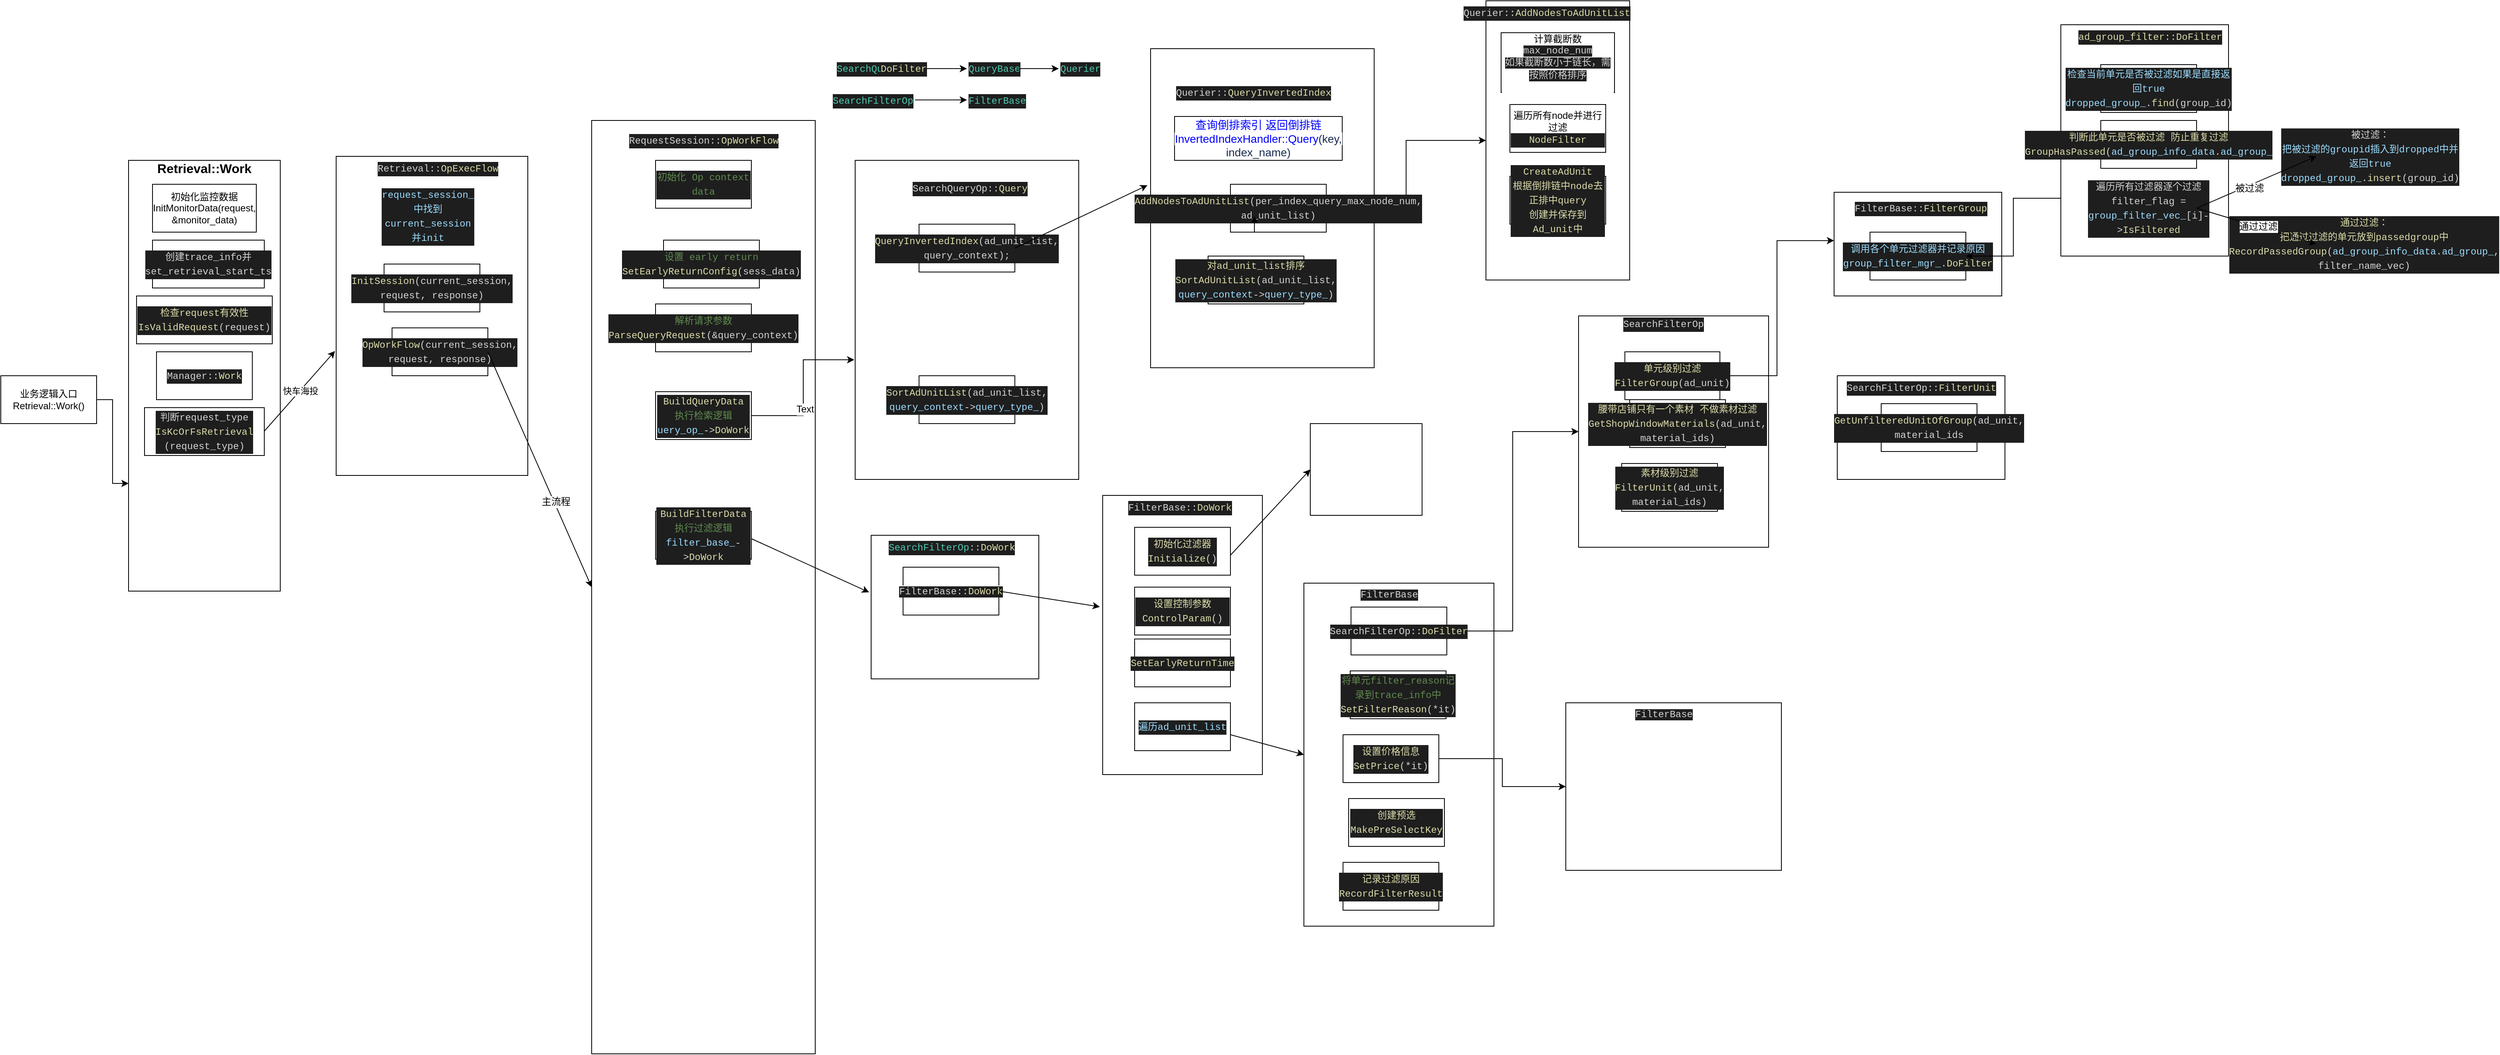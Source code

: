 <mxfile version="14.8.5" type="github">
  <diagram id="fSXPAvS_0HtlhsTnWap3" name="Page-1">
    <mxGraphModel dx="1694" dy="2130" grid="1" gridSize="10" guides="1" tooltips="1" connect="1" arrows="1" fold="1" page="1" pageScale="1" pageWidth="827" pageHeight="1169" math="0" shadow="0">
      <root>
        <mxCell id="0" />
        <mxCell id="1" parent="0" />
        <mxCell id="VrwYCYPsPFH6yjrBo08u-82" value="" style="rounded=0;whiteSpace=wrap;html=1;labelBackgroundColor=#ffffff;fontSize=12;fontColor=#000000;strokeColor=#000000;verticalAlign=middle;" vertex="1" parent="1">
          <mxGeometry x="1400" y="410" width="200" height="350" as="geometry" />
        </mxCell>
        <mxCell id="VrwYCYPsPFH6yjrBo08u-50" value="&lt;div style=&quot;color: rgb(212 , 212 , 212) ; background-color: rgb(30 , 30 , 30) ; font-family: &amp;#34;menlo&amp;#34; , &amp;#34;monaco&amp;#34; , &amp;#34;courier new&amp;#34; , monospace ; font-weight: normal ; font-size: 12px ; line-height: 18px&quot;&gt;&lt;br&gt;&lt;/div&gt;" style="rounded=0;whiteSpace=wrap;html=1;fontSize=12;fontColor=#FFFFFF;strokeColor=#000000;verticalAlign=middle;" vertex="1" parent="1">
          <mxGeometry x="1460" y="-150" width="280" height="400" as="geometry" />
        </mxCell>
        <mxCell id="VrwYCYPsPFH6yjrBo08u-45" value="&lt;div style=&quot;color: rgb(212 , 212 , 212) ; background-color: rgb(30 , 30 , 30) ; font-family: &amp;#34;menlo&amp;#34; , &amp;#34;monaco&amp;#34; , &amp;#34;courier new&amp;#34; , monospace ; font-weight: normal ; font-size: 12px ; line-height: 18px&quot;&gt;&lt;br&gt;&lt;/div&gt;" style="rounded=0;whiteSpace=wrap;html=1;fontSize=12;fontColor=#FFFFFF;strokeColor=#000000;verticalAlign=middle;" vertex="1" parent="1">
          <mxGeometry x="1090" y="-10" width="280" height="400" as="geometry" />
        </mxCell>
        <mxCell id="VrwYCYPsPFH6yjrBo08u-34" value="&lt;div style=&quot;color: rgb(212 , 212 , 212) ; background-color: rgb(30 , 30 , 30) ; font-family: &amp;#34;menlo&amp;#34; , &amp;#34;monaco&amp;#34; , &amp;#34;courier new&amp;#34; , monospace ; font-weight: normal ; font-size: 12px ; line-height: 18px&quot;&gt;&lt;br&gt;&lt;/div&gt;" style="rounded=0;whiteSpace=wrap;html=1;fontSize=12;fontColor=#FFFFFF;strokeColor=#000000;verticalAlign=middle;" vertex="1" parent="1">
          <mxGeometry x="760" y="-60" width="280" height="1170" as="geometry" />
        </mxCell>
        <mxCell id="VrwYCYPsPFH6yjrBo08u-28" value="" style="rounded=0;whiteSpace=wrap;html=1;fontSize=12;fontColor=#FFFFFF;strokeColor=#000000;verticalAlign=middle;" vertex="1" parent="1">
          <mxGeometry x="440" y="-15" width="240" height="400" as="geometry" />
        </mxCell>
        <mxCell id="VrwYCYPsPFH6yjrBo08u-9" value="" style="rounded=0;whiteSpace=wrap;html=1;fontSize=12;fontColor=#FFFFFF;strokeColor=#000000;verticalAlign=middle;" vertex="1" parent="1">
          <mxGeometry x="180" y="-10" width="190" height="540" as="geometry" />
        </mxCell>
        <mxCell id="VrwYCYPsPFH6yjrBo08u-17" style="edgeStyle=orthogonalEdgeStyle;rounded=0;orthogonalLoop=1;jettySize=auto;html=1;exitX=1;exitY=0.5;exitDx=0;exitDy=0;entryX=0;entryY=0.75;entryDx=0;entryDy=0;fontSize=12;fontColor=#FFFFFF;" edge="1" parent="1" source="VrwYCYPsPFH6yjrBo08u-2" target="VrwYCYPsPFH6yjrBo08u-9">
          <mxGeometry relative="1" as="geometry" />
        </mxCell>
        <mxCell id="VrwYCYPsPFH6yjrBo08u-2" value="业务逻辑入口&lt;br&gt;Retrieval::Work()" style="rounded=0;whiteSpace=wrap;html=1;" vertex="1" parent="1">
          <mxGeometry x="20" y="260" width="120" height="60" as="geometry" />
        </mxCell>
        <mxCell id="VrwYCYPsPFH6yjrBo08u-3" value="初始化监控数据InitMonitorData(request, &amp;monitor_data)" style="rounded=0;whiteSpace=wrap;fontStyle=0;verticalAlign=middle;fontSize=12;" vertex="1" parent="1">
          <mxGeometry x="210" y="20" width="130" height="60" as="geometry" />
        </mxCell>
        <mxCell id="VrwYCYPsPFH6yjrBo08u-4" value="&lt;div style=&quot;color: rgb(212 , 212 , 212) ; background-color: rgb(30 , 30 , 30) ; font-family: &amp;#34;menlo&amp;#34; , &amp;#34;monaco&amp;#34; , &amp;#34;courier new&amp;#34; , monospace ; font-weight: normal ; font-size: 12px ; line-height: 18px&quot;&gt;&lt;div&gt;&lt;span style=&quot;color: #d4d4d4&quot;&gt;创建trace_info并set_retrieval_start_ts&lt;/span&gt;&lt;/div&gt;&lt;/div&gt;" style="rounded=0;whiteSpace=wrap;html=1;fontSize=12;fontColor=#FFFFFF;strokeColor=#000000;verticalAlign=middle;" vertex="1" parent="1">
          <mxGeometry x="210" y="90" width="140" height="60" as="geometry" />
        </mxCell>
        <mxCell id="VrwYCYPsPFH6yjrBo08u-5" value="&lt;div style=&quot;background-color: rgb(30 , 30 , 30) ; font-family: &amp;#34;menlo&amp;#34; , &amp;#34;monaco&amp;#34; , &amp;#34;courier new&amp;#34; , monospace ; font-weight: normal ; font-size: 12px ; line-height: 18px ; color: rgb(212 , 212 , 212)&quot;&gt;&lt;div&gt;&lt;span style=&quot;color: #dcdcaa&quot;&gt;检查request有效性IsValidRequest&lt;/span&gt;&lt;span style=&quot;color: #d4d4d4&quot;&gt;(request)&lt;/span&gt;&lt;/div&gt;&lt;/div&gt;" style="rounded=0;whiteSpace=wrap;html=1;fontSize=12;fontColor=#FFFFFF;strokeColor=#000000;verticalAlign=middle;" vertex="1" parent="1">
          <mxGeometry x="190" y="160" width="170" height="60" as="geometry" />
        </mxCell>
        <mxCell id="VrwYCYPsPFH6yjrBo08u-6" value="&lt;meta charset=&quot;utf-8&quot;&gt;&lt;div style=&quot;color: rgb(212, 212, 212); background-color: rgb(30, 30, 30); font-family: menlo, monaco, &amp;quot;courier new&amp;quot;, monospace; font-weight: normal; font-size: 12px; line-height: 18px;&quot;&gt;&lt;div&gt;&lt;span style=&quot;color: #d4d4d4&quot;&gt;Manager::&lt;/span&gt;&lt;span style=&quot;color: #dcdcaa&quot;&gt;Work&lt;/span&gt;&lt;/div&gt;&lt;/div&gt;" style="rounded=0;whiteSpace=wrap;html=1;fontSize=12;fontColor=#FFFFFF;strokeColor=#000000;verticalAlign=middle;" vertex="1" parent="1">
          <mxGeometry x="215" y="230" width="120" height="60" as="geometry" />
        </mxCell>
        <mxCell id="VrwYCYPsPFH6yjrBo08u-7" value="&lt;div style=&quot;color: rgb(212 , 212 , 212) ; background-color: rgb(30 , 30 , 30) ; font-family: &amp;#34;menlo&amp;#34; , &amp;#34;monaco&amp;#34; , &amp;#34;courier new&amp;#34; , monospace ; font-weight: normal ; font-size: 12px ; line-height: 18px&quot;&gt;&lt;div&gt;&lt;span style=&quot;font-family: &amp;#34;menlo&amp;#34; , &amp;#34;monaco&amp;#34; , &amp;#34;courier new&amp;#34; , monospace&quot;&gt;判断request_type&lt;/span&gt;&lt;/div&gt;&lt;div&gt;&lt;span style=&quot;color: #dcdcaa&quot;&gt;IsKcOrFsRetrieval&lt;/span&gt;&lt;/div&gt;&lt;div&gt;&lt;span style=&quot;color: #d4d4d4&quot;&gt;(request_type)&lt;/span&gt;&lt;/div&gt;&lt;/div&gt;" style="rounded=0;whiteSpace=wrap;html=1;fontSize=12;fontColor=#FFFFFF;strokeColor=#000000;verticalAlign=middle;" vertex="1" parent="1">
          <mxGeometry x="200" y="300" width="150" height="60" as="geometry" />
        </mxCell>
        <mxCell id="VrwYCYPsPFH6yjrBo08u-8" value="&lt;div style=&quot;color: rgb(212 , 212 , 212) ; background-color: rgb(30 , 30 , 30) ; font-family: &amp;#34;menlo&amp;#34; , &amp;#34;monaco&amp;#34; , &amp;#34;courier new&amp;#34; , monospace ; font-weight: normal ; font-size: 12px ; line-height: 18px&quot;&gt;&lt;div&gt;&lt;span style=&quot;color: #9cdcfe&quot;&gt;request_session_中找到&lt;/span&gt;&lt;span style=&quot;color: rgb(156 , 220 , 254) ; font-family: &amp;#34;menlo&amp;#34; , &amp;#34;monaco&amp;#34; , &amp;#34;courier new&amp;#34; , monospace&quot;&gt;current_session并init&lt;/span&gt;&lt;/div&gt;&lt;/div&gt;" style="rounded=0;whiteSpace=wrap;html=1;fontSize=12;fontColor=#FFFFFF;strokeColor=#000000;verticalAlign=middle;" vertex="1" parent="1">
          <mxGeometry x="500" y="30" width="110" height="60" as="geometry" />
        </mxCell>
        <mxCell id="VrwYCYPsPFH6yjrBo08u-10" value="&lt;meta charset=&quot;utf-8&quot;&gt;&lt;div style=&quot;color: rgb(212, 212, 212); background-color: rgb(30, 30, 30); font-family: menlo, monaco, &amp;quot;courier new&amp;quot;, monospace; font-weight: normal; font-size: 12px; line-height: 18px;&quot;&gt;&lt;div&gt;&lt;span style=&quot;color: #608b4e&quot;&gt;初始化 Op context data&lt;/span&gt;&lt;/div&gt;&lt;/div&gt;" style="rounded=0;whiteSpace=wrap;html=1;fontSize=12;fontColor=#FFFFFF;strokeColor=#000000;verticalAlign=middle;" vertex="1" parent="1">
          <mxGeometry x="840" y="-10" width="120" height="60" as="geometry" />
        </mxCell>
        <mxCell id="VrwYCYPsPFH6yjrBo08u-11" value="&lt;div style=&quot;color: rgb(212 , 212 , 212) ; background-color: rgb(30 , 30 , 30) ; font-family: &amp;#34;menlo&amp;#34; , &amp;#34;monaco&amp;#34; , &amp;#34;courier new&amp;#34; , monospace ; font-weight: normal ; font-size: 12px ; line-height: 18px&quot;&gt;&lt;div&gt;&lt;span style=&quot;color: rgb(96 , 139 , 78) ; font-family: &amp;#34;menlo&amp;#34; , &amp;#34;monaco&amp;#34; , &amp;#34;courier new&amp;#34; , monospace&quot;&gt;设置 early return&lt;/span&gt;&lt;/div&gt;&lt;div&gt;&lt;span style=&quot;color: #dcdcaa&quot;&gt;SetEarlyReturnConfig&lt;/span&gt;&lt;span style=&quot;color: #d4d4d4&quot;&gt;(sess_data)&lt;/span&gt;&lt;/div&gt;&lt;/div&gt;" style="rounded=0;whiteSpace=wrap;html=1;fontSize=12;fontColor=#FFFFFF;strokeColor=#000000;verticalAlign=middle;" vertex="1" parent="1">
          <mxGeometry x="850" y="90" width="120" height="60" as="geometry" />
        </mxCell>
        <mxCell id="VrwYCYPsPFH6yjrBo08u-12" value="&lt;div style=&quot;color: rgb(212 , 212 , 212) ; background-color: rgb(30 , 30 , 30) ; font-family: &amp;#34;menlo&amp;#34; , &amp;#34;monaco&amp;#34; , &amp;#34;courier new&amp;#34; , monospace ; font-weight: normal ; font-size: 12px ; line-height: 18px&quot;&gt;&lt;div&gt;&lt;span style=&quot;color: rgb(96 , 139 , 78) ; font-family: &amp;#34;menlo&amp;#34; , &amp;#34;monaco&amp;#34; , &amp;#34;courier new&amp;#34; , monospace&quot;&gt;解析请求参数&lt;/span&gt;&lt;/div&gt;&lt;div&gt;&lt;span style=&quot;color: #dcdcaa&quot;&gt;ParseQueryRequest&lt;/span&gt;&lt;span style=&quot;color: #d4d4d4&quot;&gt;(&lt;/span&gt;&lt;span style=&quot;color: #d4d4d4&quot;&gt;&amp;amp;&lt;/span&gt;&lt;span style=&quot;color: #d4d4d4&quot;&gt;query_context)&lt;/span&gt;&lt;/div&gt;&lt;/div&gt;" style="rounded=0;whiteSpace=wrap;html=1;fontSize=12;fontColor=#FFFFFF;strokeColor=#000000;verticalAlign=middle;" vertex="1" parent="1">
          <mxGeometry x="840" y="170" width="120" height="60" as="geometry" />
        </mxCell>
        <mxCell id="VrwYCYPsPFH6yjrBo08u-14" value="" style="endArrow=classic;html=1;fontSize=12;fontColor=#FFFFFF;entryX=-0.006;entryY=0.61;entryDx=0;entryDy=0;entryPerimeter=0;" edge="1" parent="1" target="VrwYCYPsPFH6yjrBo08u-28">
          <mxGeometry relative="1" as="geometry">
            <mxPoint x="350" y="329.5" as="sourcePoint" />
            <mxPoint x="450" y="329.5" as="targetPoint" />
          </mxGeometry>
        </mxCell>
        <mxCell id="VrwYCYPsPFH6yjrBo08u-15" value="快车海投" style="edgeLabel;resizable=0;html=1;align=center;verticalAlign=middle;" connectable="0" vertex="1" parent="VrwYCYPsPFH6yjrBo08u-14">
          <mxGeometry relative="1" as="geometry" />
        </mxCell>
        <mxCell id="VrwYCYPsPFH6yjrBo08u-21" value="&lt;b&gt;&lt;font style=&quot;font-size: 16px&quot;&gt;Retrieval::Work&lt;/font&gt;&lt;/b&gt;" style="text;html=1;strokeColor=none;fillColor=none;align=center;verticalAlign=middle;whiteSpace=wrap;rounded=0;fontSize=12;fontColor=#000000;" vertex="1" parent="1">
          <mxGeometry x="195" y="-10" width="160" height="20" as="geometry" />
        </mxCell>
        <mxCell id="VrwYCYPsPFH6yjrBo08u-27" value="&lt;meta charset=&quot;utf-8&quot;&gt;&lt;div style=&quot;color: rgb(212, 212, 212); background-color: rgb(30, 30, 30); font-family: menlo, monaco, &amp;quot;courier new&amp;quot;, monospace; font-weight: normal; font-size: 12px; line-height: 18px;&quot;&gt;&lt;div&gt;&lt;span style=&quot;color: #d4d4d4&quot;&gt;Retrieval::&lt;/span&gt;&lt;span style=&quot;color: #dcdcaa&quot;&gt;OpExecFlow&lt;/span&gt;&lt;/div&gt;&lt;/div&gt;" style="text;whiteSpace=wrap;html=1;fontSize=12;fontColor=#000000;" vertex="1" parent="1">
          <mxGeometry x="490" y="-15" width="180" height="30" as="geometry" />
        </mxCell>
        <mxCell id="VrwYCYPsPFH6yjrBo08u-31" value="&lt;div style=&quot;color: rgb(212 , 212 , 212) ; background-color: rgb(30 , 30 , 30) ; font-family: &amp;#34;menlo&amp;#34; , &amp;#34;monaco&amp;#34; , &amp;#34;courier new&amp;#34; , monospace ; line-height: 18px&quot;&gt;&lt;span style=&quot;color: #dcdcaa&quot;&gt;InitSession&lt;/span&gt;(current_session, request, response)&lt;/div&gt;" style="rounded=0;whiteSpace=wrap;html=1;fontSize=12;fontColor=#000000;strokeColor=#000000;verticalAlign=middle;" vertex="1" parent="1">
          <mxGeometry x="500" y="120" width="120" height="60" as="geometry" />
        </mxCell>
        <mxCell id="VrwYCYPsPFH6yjrBo08u-32" value="&lt;div style=&quot;color: rgb(212 , 212 , 212) ; background-color: rgb(30 , 30 , 30) ; font-family: &amp;#34;menlo&amp;#34; , &amp;#34;monaco&amp;#34; , &amp;#34;courier new&amp;#34; , monospace ; line-height: 18px&quot;&gt;&lt;span style=&quot;color: #dcdcaa&quot;&gt;OpWorkFlow&lt;/span&gt;(current_session, request, response)&lt;/div&gt;" style="rounded=0;whiteSpace=wrap;html=1;fontSize=12;fontColor=#000000;strokeColor=#000000;verticalAlign=middle;" vertex="1" parent="1">
          <mxGeometry x="510" y="200" width="120" height="60" as="geometry" />
        </mxCell>
        <mxCell id="VrwYCYPsPFH6yjrBo08u-33" value="&lt;meta charset=&quot;utf-8&quot;&gt;&lt;div style=&quot;color: rgb(212, 212, 212); background-color: rgb(30, 30, 30); font-family: menlo, monaco, &amp;quot;courier new&amp;quot;, monospace; font-weight: normal; font-size: 12px; line-height: 18px;&quot;&gt;&lt;div&gt;&lt;span style=&quot;color: #d4d4d4&quot;&gt;RequestSession::&lt;/span&gt;&lt;span style=&quot;color: #dcdcaa&quot;&gt;OpWorkFlow&lt;/span&gt;&lt;/div&gt;&lt;/div&gt;" style="text;whiteSpace=wrap;html=1;fontSize=12;fontColor=#000000;" vertex="1" parent="1">
          <mxGeometry x="805" y="-50" width="210" height="30" as="geometry" />
        </mxCell>
        <mxCell id="VrwYCYPsPFH6yjrBo08u-35" value="" style="endArrow=classic;html=1;fontSize=12;fontColor=#000000;entryX=0;entryY=0.5;entryDx=0;entryDy=0;exitX=1;exitY=0.5;exitDx=0;exitDy=0;" edge="1" parent="1" source="VrwYCYPsPFH6yjrBo08u-32" target="VrwYCYPsPFH6yjrBo08u-34">
          <mxGeometry width="50" height="50" relative="1" as="geometry">
            <mxPoint x="635" y="240" as="sourcePoint" />
            <mxPoint x="685" y="190" as="targetPoint" />
          </mxGeometry>
        </mxCell>
        <mxCell id="VrwYCYPsPFH6yjrBo08u-37" value="主流程" style="edgeLabel;html=1;align=center;verticalAlign=middle;resizable=0;points=[];fontSize=12;fontColor=#000000;" vertex="1" connectable="0" parent="VrwYCYPsPFH6yjrBo08u-35">
          <mxGeometry x="0.28" y="2" relative="1" as="geometry">
            <mxPoint as="offset" />
          </mxGeometry>
        </mxCell>
        <mxCell id="VrwYCYPsPFH6yjrBo08u-38" value="&lt;meta charset=&quot;utf-8&quot;&gt;&lt;div style=&quot;color: rgb(212, 212, 212); background-color: rgb(30, 30, 30); font-family: menlo, monaco, &amp;quot;courier new&amp;quot;, monospace; font-weight: normal; font-size: 12px; line-height: 18px;&quot;&gt;&lt;div&gt;&lt;span style=&quot;color: #4ec9b0&quot;&gt;QueryBase&lt;/span&gt;&lt;/div&gt;&lt;/div&gt;" style="text;whiteSpace=wrap;html=1;fontSize=12;fontColor=#000000;" vertex="1" parent="1">
          <mxGeometry x="1230" y="-140" width="65" height="30" as="geometry" />
        </mxCell>
        <mxCell id="VrwYCYPsPFH6yjrBo08u-39" value="&lt;meta charset=&quot;utf-8&quot;&gt;&lt;div style=&quot;color: rgb(212, 212, 212); background-color: rgb(30, 30, 30); font-family: menlo, monaco, &amp;quot;courier new&amp;quot;, monospace; font-weight: normal; font-size: 12px; line-height: 18px;&quot;&gt;&lt;div&gt;&lt;span style=&quot;color: #4ec9b0&quot;&gt;Querier&lt;/span&gt;&lt;/div&gt;&lt;/div&gt;" style="text;whiteSpace=wrap;html=1;fontSize=12;fontColor=#000000;" vertex="1" parent="1">
          <mxGeometry x="1345" y="-140" width="80" height="30" as="geometry" />
        </mxCell>
        <mxCell id="VrwYCYPsPFH6yjrBo08u-40" value="&lt;meta charset=&quot;utf-8&quot;&gt;&lt;div style=&quot;color: rgb(212, 212, 212); background-color: rgb(30, 30, 30); font-family: menlo, monaco, &amp;quot;courier new&amp;quot;, monospace; font-weight: normal; font-size: 12px; line-height: 18px;&quot;&gt;&lt;div&gt;&lt;span style=&quot;color: #4ec9b0&quot;&gt;SearchQueryOp&lt;/span&gt;&lt;/div&gt;&lt;/div&gt;" style="text;whiteSpace=wrap;html=1;fontSize=12;fontColor=#000000;" vertex="1" parent="1">
          <mxGeometry x="1065" y="-140" width="100" height="30" as="geometry" />
        </mxCell>
        <mxCell id="VrwYCYPsPFH6yjrBo08u-42" value="" style="endArrow=classic;html=1;fontSize=12;fontColor=#000000;" edge="1" parent="1" source="VrwYCYPsPFH6yjrBo08u-40" target="VrwYCYPsPFH6yjrBo08u-38">
          <mxGeometry width="50" height="50" relative="1" as="geometry">
            <mxPoint x="1195" y="-100" as="sourcePoint" />
            <mxPoint x="1235" y="-130" as="targetPoint" />
          </mxGeometry>
        </mxCell>
        <mxCell id="VrwYCYPsPFH6yjrBo08u-43" value="" style="endArrow=classic;html=1;fontSize=12;fontColor=#000000;entryX=0;entryY=0.5;entryDx=0;entryDy=0;exitX=1;exitY=0.5;exitDx=0;exitDy=0;" edge="1" parent="1" source="VrwYCYPsPFH6yjrBo08u-38" target="VrwYCYPsPFH6yjrBo08u-39">
          <mxGeometry width="50" height="50" relative="1" as="geometry">
            <mxPoint x="1175" y="-115" as="sourcePoint" />
            <mxPoint x="1240" y="-115" as="targetPoint" />
            <Array as="points" />
          </mxGeometry>
        </mxCell>
        <mxCell id="VrwYCYPsPFH6yjrBo08u-44" value="&lt;meta charset=&quot;utf-8&quot;&gt;&lt;div style=&quot;color: rgb(212, 212, 212); background-color: rgb(30, 30, 30); font-family: menlo, monaco, &amp;quot;courier new&amp;quot;, monospace; font-weight: normal; font-size: 12px; line-height: 18px;&quot;&gt;&lt;div&gt;&lt;span style=&quot;color: #d4d4d4&quot;&gt;SearchQueryOp::&lt;/span&gt;&lt;span style=&quot;color: #dcdcaa&quot;&gt;Query&lt;/span&gt;&lt;/div&gt;&lt;/div&gt;" style="text;whiteSpace=wrap;html=1;fontSize=12;fontColor=#000000;" vertex="1" parent="1">
          <mxGeometry x="1160" y="10" width="170" height="30" as="geometry" />
        </mxCell>
        <mxCell id="VrwYCYPsPFH6yjrBo08u-47" value="&lt;meta charset=&quot;utf-8&quot;&gt;&lt;div style=&quot;color: rgb(212, 212, 212); background-color: rgb(30, 30, 30); font-family: menlo, monaco, &amp;quot;courier new&amp;quot;, monospace; font-weight: normal; font-size: 12px; line-height: 18px;&quot;&gt;&lt;div&gt;&lt;span style=&quot;color: #dcdcaa&quot;&gt;QueryInvertedIndex&lt;/span&gt;&lt;span style=&quot;color: #d4d4d4&quot;&gt;(ad_unit_list, query_context);&lt;/span&gt;&lt;/div&gt;&lt;/div&gt;" style="rounded=0;whiteSpace=wrap;html=1;fontSize=12;fontColor=#000000;strokeColor=#000000;verticalAlign=middle;" vertex="1" parent="1">
          <mxGeometry x="1170" y="70" width="120" height="60" as="geometry" />
        </mxCell>
        <mxCell id="VrwYCYPsPFH6yjrBo08u-48" value="&lt;meta charset=&quot;utf-8&quot;&gt;&lt;div style=&quot;color: rgb(212, 212, 212); background-color: rgb(30, 30, 30); font-family: menlo, monaco, &amp;quot;courier new&amp;quot;, monospace; font-weight: normal; font-size: 12px; line-height: 18px;&quot;&gt;&lt;div&gt;&lt;span style=&quot;color: #d4d4d4&quot;&gt;Querier::&lt;/span&gt;&lt;span style=&quot;color: #dcdcaa&quot;&gt;QueryInvertedIndex&lt;/span&gt;&lt;/div&gt;&lt;/div&gt;" style="text;whiteSpace=wrap;html=1;fontSize=12;fontColor=#000000;" vertex="1" parent="1">
          <mxGeometry x="1490" y="-110" width="220" height="30" as="geometry" />
        </mxCell>
        <mxCell id="VrwYCYPsPFH6yjrBo08u-52" value="&lt;span style=&quot;font-size: 14px ; font-style: normal ; font-weight: 400 ; letter-spacing: normal ; text-align: left ; text-indent: 0px ; text-transform: none ; word-spacing: 0px ; background-color: rgb(255 , 255 , 255) ; color: rgb(0 , 0 , 255)&quot;&gt;查询倒排索引 返回倒排链&lt;br&gt;InvertedIndexHandler::Query&lt;/span&gt;&lt;span style=&quot;color: rgb(23 , 43 , 77) ; font-size: 14px ; font-style: normal ; font-weight: 400 ; letter-spacing: normal ; text-align: left ; text-indent: 0px ; text-transform: none ; word-spacing: 0px ; background-color: rgb(255 , 255 , 255) ; display: inline ; float: none&quot;&gt;(key, index_name)&lt;/span&gt;" style="rounded=0;whiteSpace=wrap;html=1;fontSize=12;fontColor=#000000;strokeColor=#000000;verticalAlign=middle;" vertex="1" parent="1">
          <mxGeometry x="1490" y="-65" width="210" height="55" as="geometry" />
        </mxCell>
        <mxCell id="VrwYCYPsPFH6yjrBo08u-66" style="edgeStyle=orthogonalEdgeStyle;rounded=0;orthogonalLoop=1;jettySize=auto;html=1;exitX=1;exitY=0.5;exitDx=0;exitDy=0;entryX=0;entryY=0.5;entryDx=0;entryDy=0;fontSize=12;fontColor=#000000;" edge="1" parent="1" source="VrwYCYPsPFH6yjrBo08u-53" target="VrwYCYPsPFH6yjrBo08u-60">
          <mxGeometry relative="1" as="geometry" />
        </mxCell>
        <mxCell id="VrwYCYPsPFH6yjrBo08u-53" value="&lt;div style=&quot;color: rgb(212 , 212 , 212) ; background-color: rgb(30 , 30 , 30) ; font-family: &amp;#34;menlo&amp;#34; , &amp;#34;monaco&amp;#34; , &amp;#34;courier new&amp;#34; , monospace ; font-weight: normal ; font-size: 12px ; line-height: 18px&quot;&gt;&lt;div style=&quot;font-family: &amp;#34;menlo&amp;#34; , &amp;#34;monaco&amp;#34; , &amp;#34;courier new&amp;#34; , monospace ; line-height: 18px&quot;&gt;&lt;span style=&quot;color: #dcdcaa&quot;&gt;AddNodesToAdUnitList&lt;/span&gt;(per_index_query_max_node_num, ad_unit_list)&lt;/div&gt;&lt;/div&gt;" style="rounded=0;whiteSpace=wrap;html=1;fontSize=12;fontColor=#000000;strokeColor=#000000;verticalAlign=middle;" vertex="1" parent="1">
          <mxGeometry x="1560" y="20" width="120" height="60" as="geometry" />
        </mxCell>
        <mxCell id="VrwYCYPsPFH6yjrBo08u-54" value="" style="endArrow=classic;html=1;fontSize=12;fontColor=#000000;entryX=-0.014;entryY=0.428;entryDx=0;entryDy=0;entryPerimeter=0;" edge="1" parent="1" target="VrwYCYPsPFH6yjrBo08u-50">
          <mxGeometry width="50" height="50" relative="1" as="geometry">
            <mxPoint x="1290" y="100" as="sourcePoint" />
            <mxPoint x="1340" y="50" as="targetPoint" />
          </mxGeometry>
        </mxCell>
        <mxCell id="VrwYCYPsPFH6yjrBo08u-56" value="&lt;meta charset=&quot;utf-8&quot;&gt;&lt;div style=&quot;color: rgb(212, 212, 212); background-color: rgb(30, 30, 30); font-family: menlo, monaco, &amp;quot;courier new&amp;quot;, monospace; font-weight: normal; font-size: 12px; line-height: 18px;&quot;&gt;&lt;div&gt;&lt;span style=&quot;color: #dcdcaa&quot;&gt;SortAdUnitList&lt;/span&gt;&lt;span style=&quot;color: #d4d4d4&quot;&gt;(ad_unit_list, &lt;/span&gt;&lt;span style=&quot;color: #9cdcfe&quot;&gt;query_context&lt;/span&gt;&lt;span style=&quot;color: #d4d4d4&quot;&gt;-&amp;gt;&lt;/span&gt;&lt;span style=&quot;color: #9cdcfe&quot;&gt;query_type_&lt;/span&gt;&lt;span style=&quot;color: #d4d4d4&quot;&gt;)&lt;/span&gt;&lt;/div&gt;&lt;/div&gt;" style="rounded=0;whiteSpace=wrap;html=1;fontSize=12;fontColor=#000000;strokeColor=#000000;verticalAlign=middle;" vertex="1" parent="1">
          <mxGeometry x="1170" y="260" width="120" height="60" as="geometry" />
        </mxCell>
        <mxCell id="VrwYCYPsPFH6yjrBo08u-60" value="" style="rounded=0;whiteSpace=wrap;html=1;labelBackgroundColor=#ffffff;fontSize=12;fontColor=#000000;strokeColor=#000000;verticalAlign=middle;" vertex="1" parent="1">
          <mxGeometry x="1880" y="-210" width="180" height="350" as="geometry" />
        </mxCell>
        <mxCell id="VrwYCYPsPFH6yjrBo08u-61" style="edgeStyle=orthogonalEdgeStyle;rounded=0;orthogonalLoop=1;jettySize=auto;html=1;exitX=0.5;exitY=1;exitDx=0;exitDy=0;entryX=0.25;entryY=0.667;entryDx=0;entryDy=0;entryPerimeter=0;fontSize=12;fontColor=#000000;" edge="1" parent="1" source="VrwYCYPsPFH6yjrBo08u-53" target="VrwYCYPsPFH6yjrBo08u-53">
          <mxGeometry relative="1" as="geometry" />
        </mxCell>
        <mxCell id="VrwYCYPsPFH6yjrBo08u-62" value="&lt;div style=&quot;color: rgb(212 , 212 , 212) ; background-color: rgb(30 , 30 , 30) ; font-family: &amp;#34;menlo&amp;#34; , &amp;#34;monaco&amp;#34; , &amp;#34;courier new&amp;#34; , monospace ; font-weight: normal ; font-size: 12px ; line-height: 18px&quot;&gt;&lt;div&gt;&lt;span style=&quot;color: #dcdcaa&quot;&gt;对ad_unit_list排序&lt;/span&gt;&lt;/div&gt;&lt;div&gt;&lt;span style=&quot;color: #dcdcaa&quot;&gt;SortAdUnitList&lt;/span&gt;&lt;span style=&quot;color: #d4d4d4&quot;&gt;(ad_unit_list, &lt;/span&gt;&lt;span style=&quot;color: #9cdcfe&quot;&gt;query_context&lt;/span&gt;&lt;span style=&quot;color: #d4d4d4&quot;&gt;-&amp;gt;&lt;/span&gt;&lt;span style=&quot;color: #9cdcfe&quot;&gt;query_type_&lt;/span&gt;&lt;span style=&quot;color: #d4d4d4&quot;&gt;)&lt;/span&gt;&lt;/div&gt;&lt;/div&gt;" style="rounded=0;whiteSpace=wrap;html=1;labelBackgroundColor=#ffffff;fontSize=12;fontColor=#000000;strokeColor=#000000;verticalAlign=middle;" vertex="1" parent="1">
          <mxGeometry x="1532" y="110" width="120" height="60" as="geometry" />
        </mxCell>
        <mxCell id="VrwYCYPsPFH6yjrBo08u-63" value="&lt;meta charset=&quot;utf-8&quot;&gt;&lt;div style=&quot;color: rgb(212, 212, 212); background-color: rgb(30, 30, 30); font-family: menlo, monaco, &amp;quot;courier new&amp;quot;, monospace; font-weight: normal; font-size: 12px; line-height: 18px;&quot;&gt;&lt;div&gt;&lt;span style=&quot;color: #d4d4d4&quot;&gt;Querier::&lt;/span&gt;&lt;span style=&quot;color: #dcdcaa&quot;&gt;AddNodesToAdUnitList&lt;/span&gt;&lt;/div&gt;&lt;/div&gt;" style="text;whiteSpace=wrap;html=1;fontSize=12;fontColor=#000000;" vertex="1" parent="1">
          <mxGeometry x="1850" y="-210" width="240" height="30" as="geometry" />
        </mxCell>
        <mxCell id="VrwYCYPsPFH6yjrBo08u-64" value="计算截断数&lt;span style=&quot;background-color: rgb(30 , 30 , 30) ; color: rgb(212 , 212 , 212) ; font-family: &amp;#34;menlo&amp;#34; , &amp;#34;monaco&amp;#34; , &amp;#34;courier new&amp;#34; , monospace&quot;&gt;max_node_num&lt;br&gt;如果截断数小于链长，需按照价格排序&lt;br&gt;&lt;br&gt;&lt;/span&gt;" style="rounded=0;whiteSpace=wrap;html=1;labelBackgroundColor=#ffffff;fontSize=12;fontColor=#000000;strokeColor=#000000;verticalAlign=middle;" vertex="1" parent="1">
          <mxGeometry x="1899" y="-170" width="142" height="75" as="geometry" />
        </mxCell>
        <mxCell id="VrwYCYPsPFH6yjrBo08u-67" value="遍历所有node并进行过滤&lt;br&gt;&lt;div style=&quot;color: rgb(212 , 212 , 212) ; background-color: rgb(30 , 30 , 30) ; font-family: &amp;#34;menlo&amp;#34; , &amp;#34;monaco&amp;#34; , &amp;#34;courier new&amp;#34; , monospace ; line-height: 18px&quot;&gt;&lt;span style=&quot;color: #dcdcaa&quot;&gt;NodeFilter&lt;/span&gt;&lt;/div&gt;" style="rounded=0;whiteSpace=wrap;html=1;labelBackgroundColor=#ffffff;fontSize=12;fontColor=#000000;strokeColor=#000000;verticalAlign=middle;" vertex="1" parent="1">
          <mxGeometry x="1910" y="-80" width="120" height="60" as="geometry" />
        </mxCell>
        <mxCell id="VrwYCYPsPFH6yjrBo08u-69" value="&lt;div style=&quot;color: rgb(212 , 212 , 212) ; background-color: rgb(30 , 30 , 30) ; font-family: &amp;#34;menlo&amp;#34; , &amp;#34;monaco&amp;#34; , &amp;#34;courier new&amp;#34; , monospace ; font-weight: normal ; font-size: 12px ; line-height: 18px&quot;&gt;&lt;div&gt;&lt;span style=&quot;color: rgb(220 , 220 , 170)&quot;&gt;CreateAdUnit&lt;/span&gt;&lt;span style=&quot;color: #dcdcaa&quot;&gt;&lt;br&gt;&lt;/span&gt;&lt;/div&gt;&lt;div&gt;&lt;span style=&quot;color: #dcdcaa&quot;&gt;根据倒排链中node去正排中query&lt;/span&gt;&lt;/div&gt;&lt;div&gt;&lt;span style=&quot;color: #dcdcaa&quot;&gt;创建并保存到Ad_unit中&lt;/span&gt;&lt;/div&gt;&lt;/div&gt;" style="rounded=0;whiteSpace=wrap;html=1;labelBackgroundColor=#ffffff;fontSize=12;fontColor=#000000;strokeColor=#000000;verticalAlign=middle;" vertex="1" parent="1">
          <mxGeometry x="1910" y="10" width="120" height="60" as="geometry" />
        </mxCell>
        <mxCell id="VrwYCYPsPFH6yjrBo08u-73" style="edgeStyle=orthogonalEdgeStyle;rounded=0;orthogonalLoop=1;jettySize=auto;html=1;exitX=1;exitY=0.5;exitDx=0;exitDy=0;fontSize=12;fontColor=#000000;entryX=-0.004;entryY=0.625;entryDx=0;entryDy=0;entryPerimeter=0;" edge="1" parent="1" source="VrwYCYPsPFH6yjrBo08u-71" target="VrwYCYPsPFH6yjrBo08u-45">
          <mxGeometry relative="1" as="geometry">
            <mxPoint x="1050" y="300" as="targetPoint" />
          </mxGeometry>
        </mxCell>
        <mxCell id="VrwYCYPsPFH6yjrBo08u-74" value="Text" style="edgeLabel;html=1;align=center;verticalAlign=middle;resizable=0;points=[];fontSize=12;fontColor=#000000;" vertex="1" connectable="0" parent="VrwYCYPsPFH6yjrBo08u-73">
          <mxGeometry x="-0.251" y="-2" relative="1" as="geometry">
            <mxPoint y="1" as="offset" />
          </mxGeometry>
        </mxCell>
        <mxCell id="VrwYCYPsPFH6yjrBo08u-71" value="&lt;div style=&quot;color: rgb(212 , 212 , 212) ; background-color: rgb(30 , 30 , 30) ; font-family: &amp;#34;menlo&amp;#34; , &amp;#34;monaco&amp;#34; , &amp;#34;courier new&amp;#34; , monospace ; font-weight: normal ; font-size: 12px ; line-height: 18px&quot;&gt;&lt;div&gt;&lt;div style=&quot;font-family: &amp;#34;menlo&amp;#34; , &amp;#34;monaco&amp;#34; , &amp;#34;courier new&amp;#34; , monospace ; line-height: 18px&quot;&gt;&lt;span style=&quot;color: #dcdcaa&quot;&gt;BuildQueryData&lt;/span&gt;&lt;/div&gt;&lt;/div&gt;&lt;div&gt;&lt;span style=&quot;color: #608b4e&quot;&gt;执行检索逻辑&lt;/span&gt;&lt;/div&gt;&lt;div&gt;&lt;div style=&quot;font-family: &amp;#34;menlo&amp;#34; , &amp;#34;monaco&amp;#34; , &amp;#34;courier new&amp;#34; , monospace ; line-height: 18px&quot;&gt;&lt;span style=&quot;color: #9cdcfe&quot;&gt;uery_op_&lt;/span&gt;-&amp;gt;&lt;span style=&quot;color: #dcdcaa&quot;&gt;DoWork&lt;/span&gt;&lt;/div&gt;&lt;/div&gt;&lt;/div&gt;" style="rounded=0;whiteSpace=wrap;html=1;labelBackgroundColor=#ffffff;fontSize=12;fontColor=#000000;strokeColor=#000000;verticalAlign=middle;" vertex="1" parent="1">
          <mxGeometry x="840" y="280" width="120" height="60" as="geometry" />
        </mxCell>
        <mxCell id="VrwYCYPsPFH6yjrBo08u-75" value="&lt;div style=&quot;color: rgb(212 , 212 , 212) ; background-color: rgb(30 , 30 , 30) ; font-family: &amp;#34;menlo&amp;#34; , &amp;#34;monaco&amp;#34; , &amp;#34;courier new&amp;#34; , monospace ; font-weight: normal ; font-size: 12px ; line-height: 18px&quot;&gt;&lt;div&gt;&lt;span style=&quot;color: rgb(220 , 220 , 170) ; font-family: &amp;#34;menlo&amp;#34; , &amp;#34;monaco&amp;#34; , &amp;#34;courier new&amp;#34; , monospace&quot;&gt;BuildFilterData&lt;/span&gt;&lt;/div&gt;&lt;div&gt;&lt;span style=&quot;color: #608b4e&quot;&gt;执行过滤逻辑&lt;/span&gt;&lt;/div&gt;&lt;div&gt;&lt;div style=&quot;font-family: &amp;#34;menlo&amp;#34; , &amp;#34;monaco&amp;#34; , &amp;#34;courier new&amp;#34; , monospace ; line-height: 18px&quot;&gt;&lt;span style=&quot;color: #9cdcfe&quot;&gt;filter_base_&lt;/span&gt;-&amp;gt;&lt;span style=&quot;color: #dcdcaa&quot;&gt;DoWork&lt;/span&gt;&lt;/div&gt;&lt;/div&gt;&lt;/div&gt;" style="rounded=0;whiteSpace=wrap;html=1;labelBackgroundColor=#ffffff;fontSize=12;fontColor=#000000;strokeColor=#000000;verticalAlign=middle;" vertex="1" parent="1">
          <mxGeometry x="840" y="430" width="120" height="60" as="geometry" />
        </mxCell>
        <mxCell id="VrwYCYPsPFH6yjrBo08u-76" value="&lt;div style=&quot;color: rgb(212 , 212 , 212) ; background-color: rgb(30 , 30 , 30) ; font-family: &amp;#34;menlo&amp;#34; , &amp;#34;monaco&amp;#34; , &amp;#34;courier new&amp;#34; , monospace ; font-weight: normal ; font-size: 12px ; line-height: 18px&quot;&gt;&lt;br&gt;&lt;/div&gt;" style="rounded=0;whiteSpace=wrap;html=1;labelBackgroundColor=#ffffff;fontSize=12;fontColor=#000000;strokeColor=#000000;verticalAlign=middle;" vertex="1" parent="1">
          <mxGeometry x="1110" y="460" width="210" height="180" as="geometry" />
        </mxCell>
        <mxCell id="VrwYCYPsPFH6yjrBo08u-77" value="&lt;div style=&quot;background-color: rgb(30 , 30 , 30) ; font-family: &amp;#34;menlo&amp;#34; , &amp;#34;monaco&amp;#34; , &amp;#34;courier new&amp;#34; , monospace ; font-weight: normal ; font-size: 12px ; line-height: 18px&quot;&gt;&lt;div style=&quot;color: rgb(212 , 212 , 212)&quot;&gt;&lt;span style=&quot;color: rgb(78 , 201 , 176) ; font-family: &amp;#34;menlo&amp;#34; , &amp;#34;monaco&amp;#34; , &amp;#34;courier new&amp;#34; , monospace&quot;&gt;SearchFilterOp&lt;/span&gt;&lt;span style=&quot;color: #d4d4d4&quot;&gt;::&lt;/span&gt;&lt;span style=&quot;color: #dcdcaa&quot;&gt;DoWork&lt;/span&gt;&lt;/div&gt;&lt;/div&gt;" style="text;whiteSpace=wrap;html=1;fontSize=12;fontColor=#000000;" vertex="1" parent="1">
          <mxGeometry x="1130" y="460" width="160" height="30" as="geometry" />
        </mxCell>
        <mxCell id="VrwYCYPsPFH6yjrBo08u-78" value="&lt;div style=&quot;color: rgb(212 , 212 , 212) ; background-color: rgb(30 , 30 , 30) ; font-family: &amp;#34;menlo&amp;#34; , &amp;#34;monaco&amp;#34; , &amp;#34;courier new&amp;#34; , monospace ; line-height: 18px&quot;&gt;&lt;span style=&quot;color: #dcdcaa&quot;&gt;初始化过滤器&lt;/span&gt;&lt;/div&gt;&lt;div style=&quot;color: rgb(212 , 212 , 212) ; background-color: rgb(30 , 30 , 30) ; font-family: &amp;#34;menlo&amp;#34; , &amp;#34;monaco&amp;#34; , &amp;#34;courier new&amp;#34; , monospace ; line-height: 18px&quot;&gt;&lt;span style=&quot;color: #dcdcaa&quot;&gt;Initialize&lt;/span&gt;()&lt;/div&gt;" style="rounded=0;whiteSpace=wrap;html=1;labelBackgroundColor=#ffffff;fontSize=12;fontColor=#000000;strokeColor=#000000;verticalAlign=middle;" vertex="1" parent="1">
          <mxGeometry x="1440" y="450" width="120" height="60" as="geometry" />
        </mxCell>
        <mxCell id="VrwYCYPsPFH6yjrBo08u-79" value="&lt;meta charset=&quot;utf-8&quot;&gt;&lt;div style=&quot;color: rgb(212, 212, 212); background-color: rgb(30, 30, 30); font-family: menlo, monaco, &amp;quot;courier new&amp;quot;, monospace; font-weight: normal; font-size: 12px; line-height: 18px;&quot;&gt;&lt;div&gt;&lt;span style=&quot;color: #4ec9b0&quot;&gt;SearchFilterOp&lt;/span&gt;&lt;/div&gt;&lt;/div&gt;" style="text;whiteSpace=wrap;html=1;fontSize=12;fontColor=#000000;" vertex="1" parent="1">
          <mxGeometry x="1060" y="-100" width="130" height="30" as="geometry" />
        </mxCell>
        <mxCell id="VrwYCYPsPFH6yjrBo08u-80" value="" style="endArrow=classic;html=1;fontSize=12;fontColor=#000000;" edge="1" parent="1">
          <mxGeometry width="50" height="50" relative="1" as="geometry">
            <mxPoint x="1165" y="-85.71" as="sourcePoint" />
            <mxPoint x="1230" y="-85.71" as="targetPoint" />
          </mxGeometry>
        </mxCell>
        <mxCell id="VrwYCYPsPFH6yjrBo08u-81" value="&lt;meta charset=&quot;utf-8&quot;&gt;&lt;div style=&quot;color: rgb(212, 212, 212); background-color: rgb(30, 30, 30); font-family: menlo, monaco, &amp;quot;courier new&amp;quot;, monospace; font-weight: normal; font-size: 12px; line-height: 18px;&quot;&gt;&lt;div&gt;&lt;span style=&quot;color: #4ec9b0&quot;&gt;FilterBase&lt;/span&gt;&lt;/div&gt;&lt;/div&gt;" style="text;whiteSpace=wrap;html=1;fontSize=12;fontColor=#000000;" vertex="1" parent="1">
          <mxGeometry x="1230" y="-100" width="100" height="30" as="geometry" />
        </mxCell>
        <mxCell id="VrwYCYPsPFH6yjrBo08u-83" value="&lt;meta charset=&quot;utf-8&quot;&gt;&lt;div style=&quot;color: rgb(212, 212, 212); background-color: rgb(30, 30, 30); font-family: menlo, monaco, &amp;quot;courier new&amp;quot;, monospace; font-weight: normal; font-size: 12px; line-height: 18px;&quot;&gt;&lt;div&gt;&lt;span style=&quot;color: #d4d4d4&quot;&gt;FilterBase::&lt;/span&gt;&lt;span style=&quot;color: #dcdcaa&quot;&gt;DoWork&lt;/span&gt;&lt;/div&gt;&lt;/div&gt;" style="text;whiteSpace=wrap;html=1;fontSize=12;fontColor=#000000;" vertex="1" parent="1">
          <mxGeometry x="1430" y="410" width="160" height="30" as="geometry" />
        </mxCell>
        <mxCell id="VrwYCYPsPFH6yjrBo08u-84" value="&lt;meta charset=&quot;utf-8&quot;&gt;&lt;span style=&quot;font-family: menlo, monaco, &amp;quot;courier new&amp;quot;, monospace; font-size: 12px; font-style: normal; font-weight: 400; letter-spacing: normal; text-align: left; text-indent: 0px; text-transform: none; word-spacing: 0px; background-color: rgb(30, 30, 30); color: rgb(212, 212, 212);&quot;&gt;FilterBase::&lt;/span&gt;&lt;span style=&quot;font-family: menlo, monaco, &amp;quot;courier new&amp;quot;, monospace; font-size: 12px; font-style: normal; font-weight: 400; letter-spacing: normal; text-align: left; text-indent: 0px; text-transform: none; word-spacing: 0px; background-color: rgb(30, 30, 30); color: rgb(220, 220, 170);&quot;&gt;DoWork&lt;/span&gt;" style="rounded=0;whiteSpace=wrap;html=1;labelBackgroundColor=#ffffff;fontSize=12;fontColor=#000000;strokeColor=#000000;verticalAlign=middle;" vertex="1" parent="1">
          <mxGeometry x="1150" y="500" width="120" height="60" as="geometry" />
        </mxCell>
        <mxCell id="VrwYCYPsPFH6yjrBo08u-85" value="" style="endArrow=classic;html=1;fontSize=12;fontColor=#000000;entryX=-0.018;entryY=0.399;entryDx=0;entryDy=0;entryPerimeter=0;" edge="1" parent="1" target="VrwYCYPsPFH6yjrBo08u-82">
          <mxGeometry width="50" height="50" relative="1" as="geometry">
            <mxPoint x="1270" y="530" as="sourcePoint" />
            <mxPoint x="1320" y="480" as="targetPoint" />
          </mxGeometry>
        </mxCell>
        <mxCell id="VrwYCYPsPFH6yjrBo08u-87" value="" style="rounded=0;whiteSpace=wrap;html=1;labelBackgroundColor=#ffffff;fontSize=12;fontColor=#000000;strokeColor=#000000;verticalAlign=middle;" vertex="1" parent="1">
          <mxGeometry x="1660" y="320" width="140" height="115" as="geometry" />
        </mxCell>
        <mxCell id="VrwYCYPsPFH6yjrBo08u-88" value="" style="endArrow=classic;html=1;fontSize=12;fontColor=#000000;entryX=0;entryY=0.5;entryDx=0;entryDy=0;" edge="1" parent="1" target="VrwYCYPsPFH6yjrBo08u-87">
          <mxGeometry width="50" height="50" relative="1" as="geometry">
            <mxPoint x="1560" y="485" as="sourcePoint" />
            <mxPoint x="1610" y="435" as="targetPoint" />
          </mxGeometry>
        </mxCell>
        <mxCell id="VrwYCYPsPFH6yjrBo08u-89" value="&lt;div style=&quot;color: rgb(212 , 212 , 212) ; background-color: rgb(30 , 30 , 30) ; font-family: &amp;#34;menlo&amp;#34; , &amp;#34;monaco&amp;#34; , &amp;#34;courier new&amp;#34; , monospace ; line-height: 18px&quot;&gt;&lt;span style=&quot;color: #dcdcaa&quot;&gt;设置控制参数ControlParam&lt;/span&gt;()&lt;/div&gt;" style="rounded=0;whiteSpace=wrap;html=1;labelBackgroundColor=#ffffff;fontSize=12;fontColor=#000000;strokeColor=#000000;verticalAlign=middle;" vertex="1" parent="1">
          <mxGeometry x="1440" y="525" width="120" height="60" as="geometry" />
        </mxCell>
        <mxCell id="VrwYCYPsPFH6yjrBo08u-90" value="" style="endArrow=classic;html=1;fontSize=12;fontColor=#000000;entryX=-0.012;entryY=0.397;entryDx=0;entryDy=0;entryPerimeter=0;" edge="1" parent="1" target="VrwYCYPsPFH6yjrBo08u-76">
          <mxGeometry width="50" height="50" relative="1" as="geometry">
            <mxPoint x="960" y="464.24" as="sourcePoint" />
            <mxPoint x="1086.4" y="440.0" as="targetPoint" />
          </mxGeometry>
        </mxCell>
        <mxCell id="VrwYCYPsPFH6yjrBo08u-91" value="&lt;meta charset=&quot;utf-8&quot;&gt;&lt;div style=&quot;color: rgb(212, 212, 212); background-color: rgb(30, 30, 30); font-family: menlo, monaco, &amp;quot;courier new&amp;quot;, monospace; font-weight: normal; font-size: 12px; line-height: 18px;&quot;&gt;&lt;div&gt;&lt;span style=&quot;color: #dcdcaa&quot;&gt;SetEarlyReturnTime&lt;/span&gt;&lt;/div&gt;&lt;/div&gt;" style="rounded=0;whiteSpace=wrap;html=1;labelBackgroundColor=#ffffff;fontSize=12;fontColor=#000000;strokeColor=#000000;verticalAlign=middle;" vertex="1" parent="1">
          <mxGeometry x="1440" y="590" width="120" height="60" as="geometry" />
        </mxCell>
        <mxCell id="VrwYCYPsPFH6yjrBo08u-92" value="&lt;div style=&quot;color: rgb(212 , 212 , 212) ; background-color: rgb(30 , 30 , 30) ; font-family: &amp;#34;menlo&amp;#34; , &amp;#34;monaco&amp;#34; , &amp;#34;courier new&amp;#34; , monospace ; line-height: 18px&quot;&gt;&lt;span style=&quot;color: #9cdcfe&quot;&gt;遍历ad_unit_list&lt;/span&gt;&lt;/div&gt;" style="rounded=0;whiteSpace=wrap;html=1;labelBackgroundColor=#ffffff;fontSize=12;fontColor=#000000;strokeColor=#000000;verticalAlign=middle;" vertex="1" parent="1">
          <mxGeometry x="1440" y="670" width="120" height="60" as="geometry" />
        </mxCell>
        <mxCell id="VrwYCYPsPFH6yjrBo08u-93" value="" style="rounded=0;whiteSpace=wrap;html=1;labelBackgroundColor=#ffffff;fontSize=12;fontColor=#000000;strokeColor=#000000;verticalAlign=middle;" vertex="1" parent="1">
          <mxGeometry x="1652" y="520" width="238" height="430" as="geometry" />
        </mxCell>
        <mxCell id="VrwYCYPsPFH6yjrBo08u-95" value="" style="endArrow=classic;html=1;fontSize=12;fontColor=#000000;entryX=0;entryY=0.5;entryDx=0;entryDy=0;" edge="1" parent="1" target="VrwYCYPsPFH6yjrBo08u-93">
          <mxGeometry width="50" height="50" relative="1" as="geometry">
            <mxPoint x="1560" y="710" as="sourcePoint" />
            <mxPoint x="1610" y="660" as="targetPoint" />
          </mxGeometry>
        </mxCell>
        <mxCell id="VrwYCYPsPFH6yjrBo08u-96" value="&lt;meta charset=&quot;utf-8&quot;&gt;&lt;span style=&quot;color: rgb(212, 212, 212); font-family: menlo, monaco, &amp;quot;courier new&amp;quot;, monospace; font-size: 12px; font-style: normal; font-weight: 400; letter-spacing: normal; text-align: left; text-indent: 0px; text-transform: none; word-spacing: 0px; background-color: rgb(30, 30, 30); display: inline; float: none;&quot;&gt;FilterBase&lt;/span&gt;" style="text;whiteSpace=wrap;html=1;fontSize=12;fontColor=#000000;" vertex="1" parent="1">
          <mxGeometry x="1721" y="520" width="100" height="30" as="geometry" />
        </mxCell>
        <mxCell id="VrwYCYPsPFH6yjrBo08u-104" style="edgeStyle=orthogonalEdgeStyle;rounded=0;orthogonalLoop=1;jettySize=auto;html=1;exitX=1;exitY=0.5;exitDx=0;exitDy=0;entryX=0;entryY=0.5;entryDx=0;entryDy=0;fontSize=12;fontColor=#000000;" edge="1" parent="1" source="VrwYCYPsPFH6yjrBo08u-97" target="VrwYCYPsPFH6yjrBo08u-101">
          <mxGeometry relative="1" as="geometry" />
        </mxCell>
        <mxCell id="VrwYCYPsPFH6yjrBo08u-97" value="&lt;div style=&quot;color: rgb(212 , 212 , 212) ; background-color: rgb(30 , 30 , 30) ; font-family: &amp;#34;menlo&amp;#34; , &amp;#34;monaco&amp;#34; , &amp;#34;courier new&amp;#34; , monospace ; font-weight: normal ; font-size: 12px ; line-height: 18px&quot;&gt;&lt;div style=&quot;font-family: &amp;#34;menlo&amp;#34; , &amp;#34;monaco&amp;#34; , &amp;#34;courier new&amp;#34; , monospace ; line-height: 18px&quot;&gt;&lt;div style=&quot;line-height: 18px&quot;&gt;SearchFilterOp::&lt;span style=&quot;color: #dcdcaa&quot;&gt;DoFilter&lt;/span&gt;&lt;/div&gt;&lt;/div&gt;&lt;/div&gt;" style="rounded=0;whiteSpace=wrap;html=1;labelBackgroundColor=#ffffff;fontSize=12;fontColor=#000000;strokeColor=#000000;verticalAlign=middle;" vertex="1" parent="1">
          <mxGeometry x="1711" y="550" width="120" height="60" as="geometry" />
        </mxCell>
        <mxCell id="VrwYCYPsPFH6yjrBo08u-98" value="&lt;div style=&quot;color: rgb(212 , 212 , 212) ; background-color: rgb(30 , 30 , 30) ; font-family: &amp;#34;menlo&amp;#34; , &amp;#34;monaco&amp;#34; , &amp;#34;courier new&amp;#34; , monospace ; font-weight: normal ; font-size: 12px ; line-height: 18px&quot;&gt;&lt;div&gt;&lt;span style=&quot;color: rgb(96 , 139 , 78) ; font-family: &amp;#34;menlo&amp;#34; , &amp;#34;monaco&amp;#34; , &amp;#34;courier new&amp;#34; , monospace&quot;&gt;将单元filter_reason记录到trace_info中&lt;/span&gt;&lt;/div&gt;&lt;div&gt;&lt;span style=&quot;color: #dcdcaa&quot;&gt;SetFilterReason&lt;/span&gt;&lt;span style=&quot;font-family: &amp;#34;menlo&amp;#34; , &amp;#34;monaco&amp;#34; , &amp;#34;courier new&amp;#34; , monospace&quot;&gt;(&lt;/span&gt;&lt;span style=&quot;font-family: &amp;#34;menlo&amp;#34; , &amp;#34;monaco&amp;#34; , &amp;#34;courier new&amp;#34; , monospace&quot;&gt;*&lt;/span&gt;&lt;span style=&quot;font-family: &amp;#34;menlo&amp;#34; , &amp;#34;monaco&amp;#34; , &amp;#34;courier new&amp;#34; , monospace&quot;&gt;it)&lt;/span&gt;&lt;/div&gt;&lt;/div&gt;" style="rounded=0;whiteSpace=wrap;html=1;labelBackgroundColor=#ffffff;fontSize=12;fontColor=#000000;strokeColor=#000000;verticalAlign=middle;" vertex="1" parent="1">
          <mxGeometry x="1710" y="630" width="120" height="60" as="geometry" />
        </mxCell>
        <mxCell id="VrwYCYPsPFH6yjrBo08u-105" style="edgeStyle=orthogonalEdgeStyle;rounded=0;orthogonalLoop=1;jettySize=auto;html=1;exitX=1;exitY=0.5;exitDx=0;exitDy=0;entryX=0;entryY=0.5;entryDx=0;entryDy=0;fontSize=12;fontColor=#000000;" edge="1" parent="1" source="VrwYCYPsPFH6yjrBo08u-99" target="VrwYCYPsPFH6yjrBo08u-102">
          <mxGeometry relative="1" as="geometry" />
        </mxCell>
        <mxCell id="VrwYCYPsPFH6yjrBo08u-99" value="&lt;div style=&quot;color: rgb(212 , 212 , 212) ; background-color: rgb(30 , 30 , 30) ; font-family: &amp;#34;menlo&amp;#34; , &amp;#34;monaco&amp;#34; , &amp;#34;courier new&amp;#34; , monospace ; font-weight: normal ; font-size: 12px ; line-height: 18px&quot;&gt;&lt;div&gt;&lt;span style=&quot;color: #dcdcaa&quot;&gt;设置价格信息&lt;/span&gt;&lt;/div&gt;&lt;div&gt;&lt;span style=&quot;color: #dcdcaa&quot;&gt;SetPrice&lt;/span&gt;&lt;span style=&quot;color: #d4d4d4&quot;&gt;(&lt;/span&gt;&lt;span style=&quot;color: #d4d4d4&quot;&gt;*&lt;/span&gt;&lt;span style=&quot;color: #d4d4d4&quot;&gt;it)&lt;/span&gt;&lt;/div&gt;&lt;/div&gt;" style="rounded=0;whiteSpace=wrap;html=1;labelBackgroundColor=#ffffff;fontSize=12;fontColor=#000000;strokeColor=#000000;verticalAlign=middle;" vertex="1" parent="1">
          <mxGeometry x="1701" y="710" width="120" height="60" as="geometry" />
        </mxCell>
        <mxCell id="VrwYCYPsPFH6yjrBo08u-101" value="" style="rounded=0;whiteSpace=wrap;html=1;labelBackgroundColor=#ffffff;fontSize=12;fontColor=#000000;strokeColor=#000000;verticalAlign=middle;" vertex="1" parent="1">
          <mxGeometry x="1996" y="185" width="238" height="290" as="geometry" />
        </mxCell>
        <mxCell id="VrwYCYPsPFH6yjrBo08u-102" value="" style="rounded=0;whiteSpace=wrap;html=1;labelBackgroundColor=#ffffff;fontSize=12;fontColor=#000000;strokeColor=#000000;verticalAlign=middle;" vertex="1" parent="1">
          <mxGeometry x="1980" y="670" width="270" height="210" as="geometry" />
        </mxCell>
        <mxCell id="VrwYCYPsPFH6yjrBo08u-107" value="&lt;div style=&quot;color: rgb(212 , 212 , 212) ; background-color: rgb(30 , 30 , 30) ; font-family: &amp;#34;menlo&amp;#34; , &amp;#34;monaco&amp;#34; , &amp;#34;courier new&amp;#34; , monospace ; font-weight: normal ; font-size: 12px ; line-height: 18px&quot;&gt;&lt;div&gt;&lt;span style=&quot;color: #dcdcaa&quot;&gt;创建预选&lt;/span&gt;&lt;/div&gt;&lt;div&gt;&lt;span style=&quot;color: #dcdcaa&quot;&gt;MakePreSelectKey&lt;/span&gt;&lt;/div&gt;&lt;/div&gt;" style="rounded=0;whiteSpace=wrap;html=1;labelBackgroundColor=#ffffff;fontSize=12;fontColor=#000000;strokeColor=#000000;verticalAlign=middle;" vertex="1" parent="1">
          <mxGeometry x="1708" y="790" width="120" height="60" as="geometry" />
        </mxCell>
        <mxCell id="VrwYCYPsPFH6yjrBo08u-108" value="&lt;div style=&quot;color: rgb(212 , 212 , 212) ; background-color: rgb(30 , 30 , 30) ; font-family: &amp;#34;menlo&amp;#34; , &amp;#34;monaco&amp;#34; , &amp;#34;courier new&amp;#34; , monospace ; line-height: 18px&quot;&gt;&lt;span style=&quot;color: #dcdcaa&quot;&gt;记录过滤原因&lt;/span&gt;&lt;/div&gt;&lt;div style=&quot;color: rgb(212 , 212 , 212) ; background-color: rgb(30 , 30 , 30) ; font-family: &amp;#34;menlo&amp;#34; , &amp;#34;monaco&amp;#34; , &amp;#34;courier new&amp;#34; , monospace ; line-height: 18px&quot;&gt;&lt;span style=&quot;color: #dcdcaa&quot;&gt;RecordFilterResult&lt;/span&gt;&lt;/div&gt;" style="rounded=0;whiteSpace=wrap;html=1;labelBackgroundColor=#ffffff;fontSize=12;fontColor=#000000;strokeColor=#000000;verticalAlign=middle;" vertex="1" parent="1">
          <mxGeometry x="1701" y="870" width="120" height="60" as="geometry" />
        </mxCell>
        <mxCell id="VrwYCYPsPFH6yjrBo08u-109" value="&lt;meta charset=&quot;utf-8&quot;&gt;&lt;div style=&quot;color: rgb(212, 212, 212); background-color: rgb(30, 30, 30); font-family: menlo, monaco, &amp;quot;courier new&amp;quot;, monospace; font-weight: normal; font-size: 12px; line-height: 18px;&quot;&gt;&lt;div&gt;&lt;span style=&quot;color: #d4d4d4&quot;&gt;SearchFilterOp&lt;/span&gt;&lt;/div&gt;&lt;/div&gt;" style="text;whiteSpace=wrap;html=1;fontSize=12;fontColor=#000000;" vertex="1" parent="1">
          <mxGeometry x="2050" y="180" width="130" height="30" as="geometry" />
        </mxCell>
        <mxCell id="VrwYCYPsPFH6yjrBo08u-110" value="&lt;meta charset=&quot;utf-8&quot;&gt;&lt;span style=&quot;color: rgb(212, 212, 212); font-family: menlo, monaco, &amp;quot;courier new&amp;quot;, monospace; font-size: 12px; font-style: normal; font-weight: 400; letter-spacing: normal; text-align: left; text-indent: 0px; text-transform: none; word-spacing: 0px; background-color: rgb(30, 30, 30); display: inline; float: none;&quot;&gt;FilterBase&lt;/span&gt;" style="text;whiteSpace=wrap;html=1;fontSize=12;fontColor=#000000;" vertex="1" parent="1">
          <mxGeometry x="2065" y="670" width="100" height="30" as="geometry" />
        </mxCell>
        <mxCell id="VrwYCYPsPFH6yjrBo08u-117" style="edgeStyle=orthogonalEdgeStyle;rounded=0;orthogonalLoop=1;jettySize=auto;html=1;exitX=1;exitY=0.5;exitDx=0;exitDy=0;entryX=0;entryY=0.466;entryDx=0;entryDy=0;entryPerimeter=0;fontSize=12;fontColor=#000000;" edge="1" parent="1" source="VrwYCYPsPFH6yjrBo08u-111" target="VrwYCYPsPFH6yjrBo08u-113">
          <mxGeometry relative="1" as="geometry" />
        </mxCell>
        <mxCell id="VrwYCYPsPFH6yjrBo08u-111" value="&lt;div style=&quot;color: rgb(212 , 212 , 212) ; background-color: rgb(30 , 30 , 30) ; font-family: &amp;#34;menlo&amp;#34; , &amp;#34;monaco&amp;#34; , &amp;#34;courier new&amp;#34; , monospace ; font-weight: normal ; font-size: 12px ; line-height: 18px&quot;&gt;&lt;div&gt;&lt;span style=&quot;color: #dcdcaa&quot;&gt;单元级别过滤&lt;/span&gt;&lt;/div&gt;&lt;div&gt;&lt;span style=&quot;color: #dcdcaa&quot;&gt;FilterGroup&lt;/span&gt;&lt;span style=&quot;color: #d4d4d4&quot;&gt;(ad_unit)&lt;/span&gt;&lt;/div&gt;&lt;/div&gt;" style="rounded=0;whiteSpace=wrap;html=1;labelBackgroundColor=#ffffff;fontSize=12;fontColor=#000000;strokeColor=#000000;verticalAlign=middle;" vertex="1" parent="1">
          <mxGeometry x="2054" y="230" width="119" height="60" as="geometry" />
        </mxCell>
        <mxCell id="VrwYCYPsPFH6yjrBo08u-112" value="&lt;div style=&quot;color: rgb(212 , 212 , 212) ; background-color: rgb(30 , 30 , 30) ; font-family: &amp;#34;menlo&amp;#34; , &amp;#34;monaco&amp;#34; , &amp;#34;courier new&amp;#34; , monospace ; font-weight: normal ; font-size: 12px ; line-height: 18px&quot;&gt;&lt;div&gt;&lt;span style=&quot;color: #dcdcaa&quot;&gt;素材级别过滤&lt;/span&gt;&lt;/div&gt;&lt;div&gt;&lt;span style=&quot;color: #dcdcaa&quot;&gt;FilterUnit&lt;/span&gt;&lt;span style=&quot;color: #d4d4d4&quot;&gt;(ad_unit, material_ids)&lt;/span&gt;&lt;/div&gt;&lt;/div&gt;" style="rounded=0;whiteSpace=wrap;html=1;labelBackgroundColor=#ffffff;fontSize=12;fontColor=#000000;strokeColor=#000000;verticalAlign=middle;" vertex="1" parent="1">
          <mxGeometry x="2050" y="370" width="120" height="60" as="geometry" />
        </mxCell>
        <mxCell id="VrwYCYPsPFH6yjrBo08u-113" value="" style="rounded=0;whiteSpace=wrap;html=1;labelBackgroundColor=#ffffff;fontSize=12;fontColor=#000000;strokeColor=#000000;verticalAlign=middle;" vertex="1" parent="1">
          <mxGeometry x="2316" y="30" width="210" height="130" as="geometry" />
        </mxCell>
        <mxCell id="VrwYCYPsPFH6yjrBo08u-114" value="&lt;meta charset=&quot;utf-8&quot;&gt;&lt;div style=&quot;color: rgb(212, 212, 212); background-color: rgb(30, 30, 30); font-family: menlo, monaco, &amp;quot;courier new&amp;quot;, monospace; font-weight: normal; font-size: 12px; line-height: 18px;&quot;&gt;&lt;div&gt;&lt;span style=&quot;color: #d4d4d4&quot;&gt;FilterBase::&lt;/span&gt;&lt;span style=&quot;color: #dcdcaa&quot;&gt;FilterGroup&lt;/span&gt;&lt;/div&gt;&lt;/div&gt;" style="text;whiteSpace=wrap;html=1;fontSize=12;fontColor=#000000;" vertex="1" parent="1">
          <mxGeometry x="2340" y="35" width="190" height="30" as="geometry" />
        </mxCell>
        <mxCell id="VrwYCYPsPFH6yjrBo08u-115" value="&lt;div style=&quot;color: rgb(212 , 212 , 212) ; background-color: rgb(30 , 30 , 30) ; font-family: &amp;#34;menlo&amp;#34; , &amp;#34;monaco&amp;#34; , &amp;#34;courier new&amp;#34; , monospace ; font-weight: normal ; font-size: 12px ; line-height: 18px&quot;&gt;&lt;div&gt;&lt;span style=&quot;color: #9cdcfe&quot;&gt;调用各个单元过滤器并记录原因&lt;/span&gt;&lt;/div&gt;&lt;div&gt;&lt;span style=&quot;color: rgb(156 , 220 , 254)&quot;&gt;group_filter_mgr_&lt;/span&gt;.&lt;span style=&quot;color: rgb(220 , 220 , 170)&quot;&gt;DoFilter&lt;/span&gt;&lt;br&gt;&lt;/div&gt;&lt;/div&gt;" style="rounded=0;whiteSpace=wrap;html=1;labelBackgroundColor=#ffffff;fontSize=12;fontColor=#000000;strokeColor=#000000;verticalAlign=middle;" vertex="1" parent="1">
          <mxGeometry x="2361" y="80" width="120" height="60" as="geometry" />
        </mxCell>
        <mxCell id="VrwYCYPsPFH6yjrBo08u-128" style="edgeStyle=orthogonalEdgeStyle;rounded=0;orthogonalLoop=1;jettySize=auto;html=1;exitX=0;exitY=0.75;exitDx=0;exitDy=0;entryX=1;entryY=0.5;entryDx=0;entryDy=0;fontSize=12;fontColor=#000000;" edge="1" parent="1" source="VrwYCYPsPFH6yjrBo08u-118" target="VrwYCYPsPFH6yjrBo08u-115">
          <mxGeometry relative="1" as="geometry" />
        </mxCell>
        <mxCell id="VrwYCYPsPFH6yjrBo08u-118" value="" style="rounded=0;whiteSpace=wrap;html=1;labelBackgroundColor=#ffffff;fontSize=12;fontColor=#000000;strokeColor=#000000;verticalAlign=middle;" vertex="1" parent="1">
          <mxGeometry x="2600" y="-180" width="210" height="290" as="geometry" />
        </mxCell>
        <mxCell id="VrwYCYPsPFH6yjrBo08u-120" value="&lt;meta charset=&quot;utf-8&quot;&gt;&lt;div style=&quot;color: rgb(212, 212, 212); background-color: rgb(30, 30, 30); font-family: menlo, monaco, &amp;quot;courier new&amp;quot;, monospace; font-weight: normal; font-size: 12px; line-height: 18px;&quot;&gt;&lt;div&gt;&lt;span style=&quot;color: #dcdcaa&quot;&gt;DoFilter&lt;/span&gt;&lt;/div&gt;&lt;/div&gt;" style="text;whiteSpace=wrap;html=1;fontSize=12;fontColor=#000000;" vertex="1" parent="1">
          <mxGeometry x="1120" y="-140" width="80" height="30" as="geometry" />
        </mxCell>
        <mxCell id="VrwYCYPsPFH6yjrBo08u-121" value="&lt;div style=&quot;background-color: rgb(30 , 30 , 30) ; line-height: 18px ; font-weight: normal ; font-size: 12px ; font-family: &amp;#34;menlo&amp;#34; , &amp;#34;monaco&amp;#34; , &amp;#34;courier new&amp;#34; , monospace ; color: rgb(212 , 212 , 212)&quot;&gt;&lt;div&gt;&lt;span style=&quot;color: #dcdcaa&quot;&gt;ad_group_filter::DoFilter&lt;/span&gt;&lt;/div&gt;&lt;/div&gt;" style="text;whiteSpace=wrap;html=1;fontSize=12;fontColor=#000000;" vertex="1" parent="1">
          <mxGeometry x="2620" y="-180" width="80" height="30" as="geometry" />
        </mxCell>
        <mxCell id="VrwYCYPsPFH6yjrBo08u-124" value="&lt;div style=&quot;color: rgb(212 , 212 , 212) ; background-color: rgb(30 , 30 , 30) ; font-family: &amp;#34;menlo&amp;#34; , &amp;#34;monaco&amp;#34; , &amp;#34;courier new&amp;#34; , monospace ; line-height: 18px&quot;&gt;&lt;span style=&quot;color: #9cdcfe&quot;&gt;检查当前单元是否被过滤如果是直接返回true&lt;/span&gt;&lt;/div&gt;&lt;div style=&quot;color: rgb(212 , 212 , 212) ; background-color: rgb(30 , 30 , 30) ; font-family: &amp;#34;menlo&amp;#34; , &amp;#34;monaco&amp;#34; , &amp;#34;courier new&amp;#34; , monospace ; line-height: 18px&quot;&gt;&lt;span style=&quot;color: #9cdcfe&quot;&gt;dropped_group_&lt;/span&gt;.&lt;span style=&quot;color: #dcdcaa&quot;&gt;find&lt;/span&gt;(group_id)&lt;/div&gt;" style="rounded=0;whiteSpace=wrap;html=1;labelBackgroundColor=#ffffff;fontSize=12;fontColor=#000000;strokeColor=#000000;verticalAlign=middle;" vertex="1" parent="1">
          <mxGeometry x="2650" y="-130" width="120" height="60" as="geometry" />
        </mxCell>
        <mxCell id="VrwYCYPsPFH6yjrBo08u-127" value="&lt;div style=&quot;color: rgb(212 , 212 , 212) ; background-color: rgb(30 , 30 , 30) ; font-family: &amp;#34;menlo&amp;#34; , &amp;#34;monaco&amp;#34; , &amp;#34;courier new&amp;#34; , monospace ; font-weight: normal ; font-size: 12px ; line-height: 18px&quot;&gt;&lt;div&gt;&lt;span style=&quot;color: #dcdcaa&quot;&gt;判断此单元是否被过滤 防止重复过滤&lt;/span&gt;&lt;/div&gt;&lt;div&gt;&lt;span style=&quot;color: #dcdcaa&quot;&gt;GroupHasPassed&lt;/span&gt;&lt;span style=&quot;color: #d4d4d4&quot;&gt;(&lt;/span&gt;&lt;span style=&quot;color: #9cdcfe&quot;&gt;ad_group_info_data&lt;/span&gt;&lt;span style=&quot;color: #d4d4d4&quot;&gt;.&lt;/span&gt;&lt;span style=&quot;color: #9cdcfe&quot;&gt;ad_group_&lt;/span&gt;&lt;/div&gt;&lt;/div&gt;" style="rounded=0;whiteSpace=wrap;html=1;labelBackgroundColor=#ffffff;fontSize=12;fontColor=#000000;strokeColor=#000000;verticalAlign=middle;" vertex="1" parent="1">
          <mxGeometry x="2650" y="-60" width="120" height="60" as="geometry" />
        </mxCell>
        <mxCell id="VrwYCYPsPFH6yjrBo08u-129" value="&lt;div style=&quot;color: rgb(212 , 212 , 212) ; background-color: rgb(30 , 30 , 30) ; font-family: &amp;#34;menlo&amp;#34; , &amp;#34;monaco&amp;#34; , &amp;#34;courier new&amp;#34; , monospace ; font-weight: normal ; font-size: 12px ; line-height: 18px&quot;&gt;&lt;div&gt;&lt;span style=&quot;color: #d4d4d4&quot;&gt;遍历所有过滤器逐个过滤&lt;/span&gt;&lt;/div&gt;&lt;div&gt;&lt;span style=&quot;color: #d4d4d4&quot;&gt;filter_flag &lt;/span&gt;&lt;span style=&quot;color: #d4d4d4&quot;&gt;=&lt;/span&gt;&lt;span style=&quot;color: #d4d4d4&quot;&gt; &lt;/span&gt;&lt;span style=&quot;color: #9cdcfe&quot;&gt;group_filter_vec_&lt;/span&gt;&lt;span style=&quot;color: #d4d4d4&quot;&gt;[i]-&amp;gt;&lt;/span&gt;&lt;span style=&quot;color: #dcdcaa&quot;&gt;IsFiltered&lt;/span&gt;&lt;/div&gt;&lt;/div&gt;" style="rounded=0;whiteSpace=wrap;html=1;labelBackgroundColor=#ffffff;fontSize=12;fontColor=#000000;strokeColor=#000000;verticalAlign=middle;" vertex="1" parent="1">
          <mxGeometry x="2650" y="20" width="120" height="60" as="geometry" />
        </mxCell>
        <mxCell id="VrwYCYPsPFH6yjrBo08u-130" value="&lt;div style=&quot;color: rgb(212 , 212 , 212) ; background-color: rgb(30 , 30 , 30) ; font-family: &amp;#34;menlo&amp;#34; , &amp;#34;monaco&amp;#34; , &amp;#34;courier new&amp;#34; , monospace ; line-height: 18px&quot;&gt;被过滤：&lt;/div&gt;&lt;div style=&quot;color: rgb(212 , 212 , 212) ; background-color: rgb(30 , 30 , 30) ; font-family: &amp;#34;menlo&amp;#34; , &amp;#34;monaco&amp;#34; , &amp;#34;courier new&amp;#34; , monospace ; line-height: 18px&quot;&gt;&lt;div style=&quot;font-family: &amp;#34;menlo&amp;#34; , &amp;#34;monaco&amp;#34; , &amp;#34;courier new&amp;#34; , monospace ; line-height: 18px&quot;&gt;&lt;span style=&quot;color: #9cdcfe&quot;&gt;把被过滤的groupid插入到dropped中并返回true&lt;/span&gt;&lt;/div&gt;&lt;div style=&quot;font-family: &amp;#34;menlo&amp;#34; , &amp;#34;monaco&amp;#34; , &amp;#34;courier new&amp;#34; , monospace ; line-height: 18px&quot;&gt;&lt;span style=&quot;color: #9cdcfe&quot;&gt;dropped_group_&lt;/span&gt;.&lt;span style=&quot;color: #dcdcaa&quot;&gt;insert&lt;/span&gt;(group_id)&lt;/div&gt;&lt;/div&gt;" style="rounded=0;whiteSpace=wrap;html=1;labelBackgroundColor=#ffffff;fontSize=12;fontColor=#000000;strokeColor=#000000;verticalAlign=middle;" vertex="1" parent="1">
          <mxGeometry x="2920" y="-45" width="135" height="60" as="geometry" />
        </mxCell>
        <mxCell id="VrwYCYPsPFH6yjrBo08u-131" value="&lt;div style=&quot;font-size: 12px ; font-style: normal ; font-weight: 400 ; letter-spacing: normal ; text-align: center ; text-indent: 0px ; text-transform: none ; word-spacing: 0px ; color: rgb(212 , 212 , 212) ; background-color: rgb(30 , 30 , 30) ; font-family: &amp;#34;menlo&amp;#34; , &amp;#34;monaco&amp;#34; , &amp;#34;courier new&amp;#34; , monospace ; line-height: 18px&quot;&gt;&lt;span style=&quot;color: rgb(220 , 220 , 170)&quot;&gt;通过过滤：&lt;/span&gt;&lt;/div&gt;&lt;div style=&quot;font-size: 12px ; font-style: normal ; font-weight: 400 ; letter-spacing: normal ; text-align: center ; text-indent: 0px ; text-transform: none ; word-spacing: 0px ; color: rgb(212 , 212 , 212) ; background-color: rgb(30 , 30 , 30) ; font-family: &amp;#34;menlo&amp;#34; , &amp;#34;monaco&amp;#34; , &amp;#34;courier new&amp;#34; , monospace ; line-height: 18px&quot;&gt;&lt;span style=&quot;color: rgb(220 , 220 , 170)&quot;&gt;把通过过滤的单元放到passedgroup中&lt;/span&gt;&lt;/div&gt;&lt;div style=&quot;font-size: 12px ; font-style: normal ; font-weight: 400 ; letter-spacing: normal ; text-align: center ; text-indent: 0px ; text-transform: none ; word-spacing: 0px ; color: rgb(212 , 212 , 212) ; background-color: rgb(30 , 30 , 30) ; font-family: &amp;#34;menlo&amp;#34; , &amp;#34;monaco&amp;#34; , &amp;#34;courier new&amp;#34; , monospace ; line-height: 18px&quot;&gt;&lt;div style=&quot;font-family: &amp;#34;menlo&amp;#34; , &amp;#34;monaco&amp;#34; , &amp;#34;courier new&amp;#34; , monospace ; line-height: 18px&quot;&gt;&lt;span style=&quot;color: #dcdcaa&quot;&gt;RecordPassedGroup&lt;/span&gt;(&lt;span style=&quot;color: #9cdcfe&quot;&gt;ad_group_info_data&lt;/span&gt;.&lt;span style=&quot;color: #9cdcfe&quot;&gt;ad_group_&lt;/span&gt;, filter_name_vec)&lt;/div&gt;&lt;/div&gt;" style="rounded=0;whiteSpace=wrap;html=1;labelBackgroundColor=#ffffff;fontSize=12;fontColor=#000000;strokeColor=#000000;verticalAlign=middle;" vertex="1" parent="1">
          <mxGeometry x="2920" y="65" width="120" height="60" as="geometry" />
        </mxCell>
        <mxCell id="VrwYCYPsPFH6yjrBo08u-132" value="" style="endArrow=classic;html=1;fontSize=12;fontColor=#000000;exitX=1;exitY=0.5;exitDx=0;exitDy=0;entryX=0;entryY=0.5;entryDx=0;entryDy=0;" edge="1" parent="1" source="VrwYCYPsPFH6yjrBo08u-129" target="VrwYCYPsPFH6yjrBo08u-130">
          <mxGeometry width="50" height="50" relative="1" as="geometry">
            <mxPoint x="2780" y="100" as="sourcePoint" />
            <mxPoint x="2830" y="50" as="targetPoint" />
          </mxGeometry>
        </mxCell>
        <mxCell id="VrwYCYPsPFH6yjrBo08u-134" value="被过滤" style="edgeLabel;html=1;align=center;verticalAlign=middle;resizable=0;points=[];fontSize=12;fontColor=#000000;" vertex="1" connectable="0" parent="VrwYCYPsPFH6yjrBo08u-132">
          <mxGeometry x="-0.134" y="-3" relative="1" as="geometry">
            <mxPoint x="-1" as="offset" />
          </mxGeometry>
        </mxCell>
        <mxCell id="VrwYCYPsPFH6yjrBo08u-133" value="" style="endArrow=classic;html=1;fontSize=12;fontColor=#000000;exitX=1;exitY=0.5;exitDx=0;exitDy=0;entryX=0;entryY=0.5;entryDx=0;entryDy=0;" edge="1" parent="1" source="VrwYCYPsPFH6yjrBo08u-129" target="VrwYCYPsPFH6yjrBo08u-131">
          <mxGeometry width="50" height="50" relative="1" as="geometry">
            <mxPoint x="2790" y="65" as="sourcePoint" />
            <mxPoint x="2940" as="targetPoint" />
          </mxGeometry>
        </mxCell>
        <mxCell id="VrwYCYPsPFH6yjrBo08u-135" value="通过过滤" style="edgeLabel;html=1;align=center;verticalAlign=middle;resizable=0;points=[];fontSize=12;fontColor=#000000;" vertex="1" connectable="0" parent="VrwYCYPsPFH6yjrBo08u-133">
          <mxGeometry x="0.031" relative="1" as="geometry">
            <mxPoint as="offset" />
          </mxGeometry>
        </mxCell>
        <mxCell id="VrwYCYPsPFH6yjrBo08u-136" value="&lt;div style=&quot;color: rgb(212 , 212 , 212) ; background-color: rgb(30 , 30 , 30) ; font-family: &amp;#34;menlo&amp;#34; , &amp;#34;monaco&amp;#34; , &amp;#34;courier new&amp;#34; , monospace ; font-weight: normal ; font-size: 12px ; line-height: 18px&quot;&gt;&lt;div&gt;&lt;span style=&quot;color: #dcdcaa&quot;&gt;腰带店铺只有一个素材 不做素材过滤&lt;/span&gt;&lt;/div&gt;&lt;div&gt;&lt;span style=&quot;color: #dcdcaa&quot;&gt;GetShopWindowMaterials&lt;/span&gt;&lt;span style=&quot;color: #d4d4d4&quot;&gt;(ad_unit, material_ids)&lt;/span&gt;&lt;/div&gt;&lt;/div&gt;" style="rounded=0;whiteSpace=wrap;html=1;labelBackgroundColor=#ffffff;fontSize=12;fontColor=#000000;strokeColor=#000000;verticalAlign=middle;" vertex="1" parent="1">
          <mxGeometry x="2060" y="290" width="120" height="60" as="geometry" />
        </mxCell>
        <mxCell id="VrwYCYPsPFH6yjrBo08u-137" value="" style="rounded=0;whiteSpace=wrap;html=1;labelBackgroundColor=#ffffff;fontSize=12;fontColor=#000000;strokeColor=#000000;verticalAlign=middle;" vertex="1" parent="1">
          <mxGeometry x="2320" y="260" width="210" height="130" as="geometry" />
        </mxCell>
        <mxCell id="VrwYCYPsPFH6yjrBo08u-138" value="&lt;meta charset=&quot;utf-8&quot;&gt;&lt;div style=&quot;color: rgb(212, 212, 212); background-color: rgb(30, 30, 30); font-family: menlo, monaco, &amp;quot;courier new&amp;quot;, monospace; font-weight: normal; font-size: 12px; line-height: 18px;&quot;&gt;&lt;div&gt;&lt;span style=&quot;color: #d4d4d4&quot;&gt;SearchFilterOp::&lt;/span&gt;&lt;span style=&quot;color: #dcdcaa&quot;&gt;FilterUnit&lt;/span&gt;&lt;/div&gt;&lt;/div&gt;" style="text;whiteSpace=wrap;html=1;fontSize=12;fontColor=#000000;" vertex="1" parent="1">
          <mxGeometry x="2330" y="260" width="210" height="30" as="geometry" />
        </mxCell>
        <mxCell id="VrwYCYPsPFH6yjrBo08u-139" value="&lt;meta charset=&quot;utf-8&quot;&gt;&lt;div style=&quot;color: rgb(212, 212, 212); background-color: rgb(30, 30, 30); font-family: menlo, monaco, &amp;quot;courier new&amp;quot;, monospace; font-weight: normal; font-size: 12px; line-height: 18px;&quot;&gt;&lt;div&gt;&lt;span style=&quot;color: #dcdcaa&quot;&gt;GetUnfilteredUnitOfGroup&lt;/span&gt;&lt;span style=&quot;color: #d4d4d4&quot;&gt;(ad_unit, material_ids&lt;/span&gt;&lt;/div&gt;&lt;/div&gt;" style="rounded=0;whiteSpace=wrap;html=1;labelBackgroundColor=#ffffff;fontSize=12;fontColor=#000000;strokeColor=#000000;verticalAlign=middle;" vertex="1" parent="1">
          <mxGeometry x="2375" y="295" width="120" height="60" as="geometry" />
        </mxCell>
      </root>
    </mxGraphModel>
  </diagram>
</mxfile>
